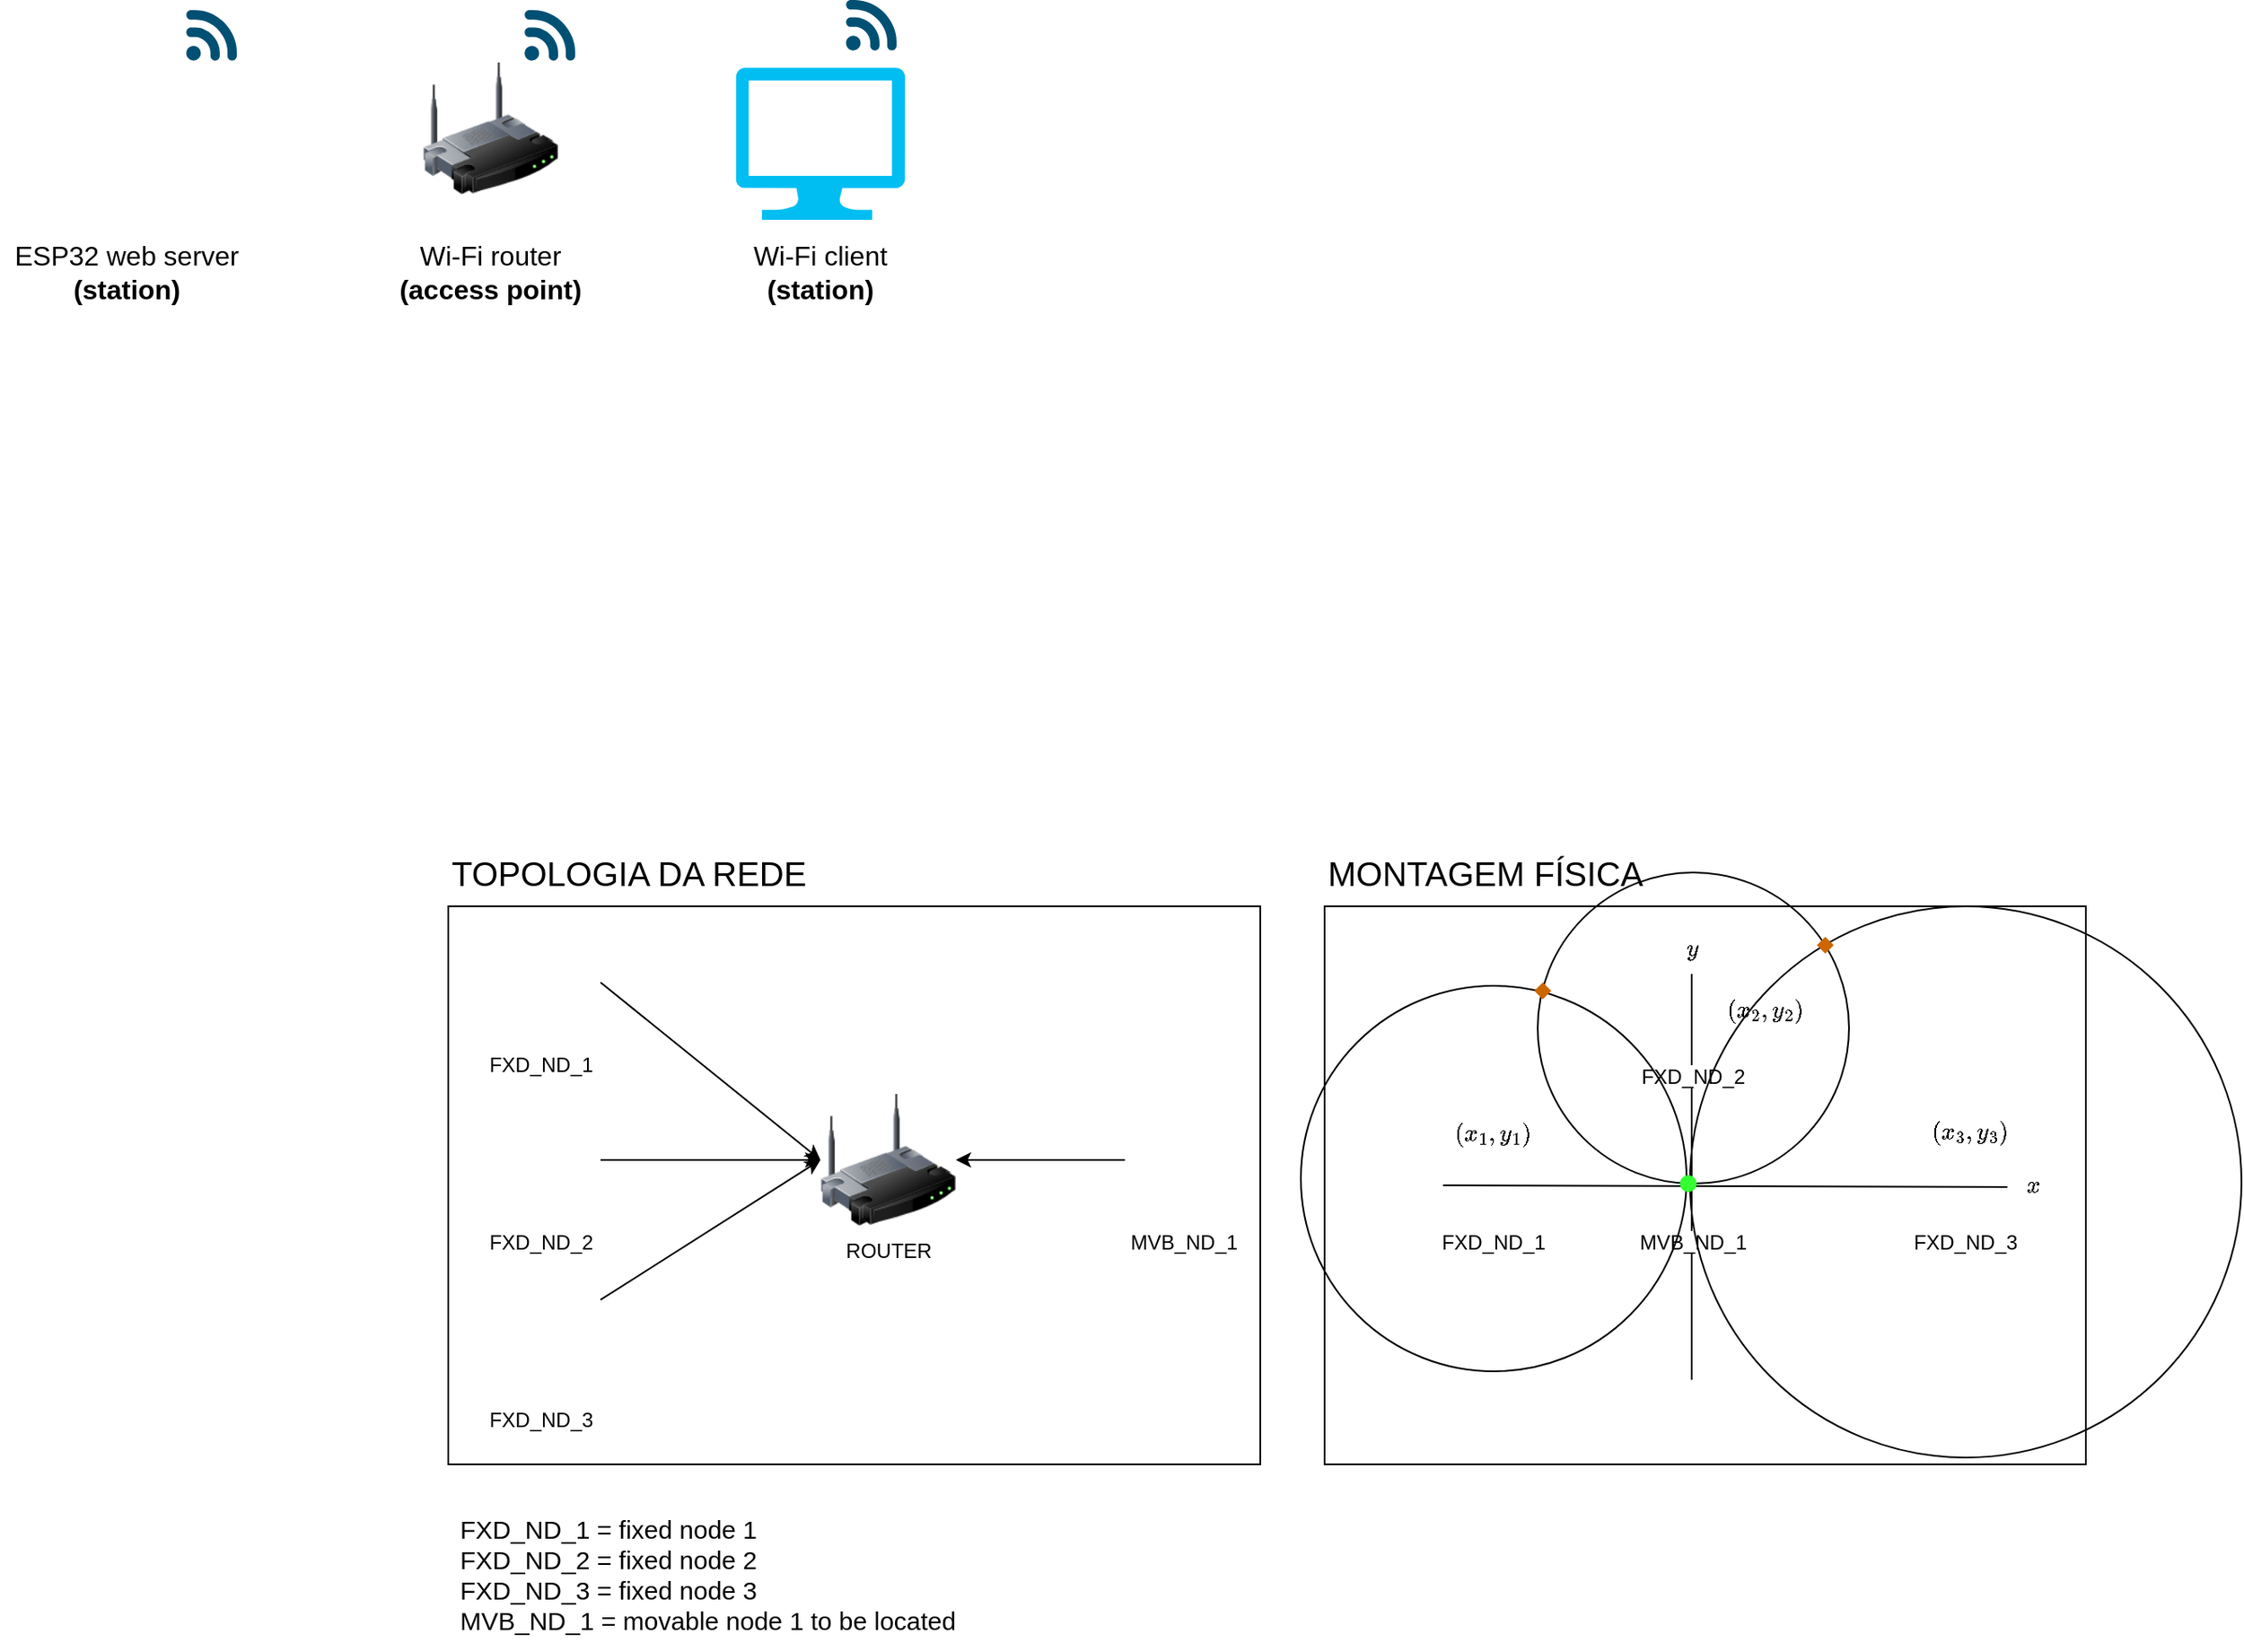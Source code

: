 <mxfile version="13.9.9" type="device" pages="4"><diagram id="2VaOoDqo5bi8m9o8PyqP" name="Page-1"><mxGraphModel dx="1240" dy="786" grid="1" gridSize="10" guides="1" tooltips="1" connect="1" arrows="1" fold="1" page="1" pageScale="1" pageWidth="1169" pageHeight="827" math="1" shadow="0"><root><mxCell id="0"/><mxCell id="1" parent="0"/><mxCell id="Ber7HdhsGPoWhOsTz796-10" value="" style="rounded=0;whiteSpace=wrap;html=1;sketch=0;" parent="1" vertex="1"><mxGeometry x="415" y="740" width="480" height="330" as="geometry"/></mxCell><mxCell id="t6YZBTFIpkYVaRTFvxg3-36" value="&lt;font style=&quot;font-size: 15px&quot;&gt;FXD_ND_1 = fixed node 1&lt;br&gt;FXD_ND_2 = fixed node 2&lt;br&gt;FXD_ND_3 = fixed node 3&lt;br&gt;MVB_ND_1 = movable node 1 to be located&lt;/font&gt;" style="text;html=1;strokeColor=none;fillColor=none;align=left;verticalAlign=middle;whiteSpace=wrap;rounded=0;" parent="1" vertex="1"><mxGeometry x="420" y="1090" width="450" height="90" as="geometry"/></mxCell><mxCell id="1TS_tMPX73fukKwsIwC9-2" value="ROUTER" style="image;html=1;image=img/lib/clip_art/networking/Wireless_Router_128x128.png" parent="1" vertex="1"><mxGeometry x="635" y="850" width="80" height="80" as="geometry"/></mxCell><mxCell id="xlxD5MMZxeI8YtyOzGCV-1" value="" style="image;html=1;image=img/lib/clip_art/networking/Wireless_Router_128x128.png" parent="1" vertex="1"><mxGeometry x="400" y="240" width="80" height="80" as="geometry"/></mxCell><mxCell id="xlxD5MMZxeI8YtyOzGCV-2" value="" style="verticalLabelPosition=bottom;html=1;verticalAlign=top;align=center;strokeColor=none;fillColor=#00BEF2;shape=mxgraph.azure.computer;pointerEvents=1;" parent="1" vertex="1"><mxGeometry x="585" y="244" width="100" height="90" as="geometry"/></mxCell><mxCell id="xlxD5MMZxeI8YtyOzGCV-3" value="" style="points=[[0.005,0.09,0],[0.08,0,0],[0.76,0.25,0],[1,0.92,0],[0.91,0.995,0],[0.57,0.995,0],[0.045,0.955,0],[0.005,0.43,0]];verticalLabelPosition=bottom;html=1;verticalAlign=top;aspect=fixed;align=center;pointerEvents=1;shape=mxgraph.cisco19.3g_4g_indicator;fillColor=#005073;strokeColor=none;" parent="1" vertex="1"><mxGeometry x="650" y="204" width="30" height="30" as="geometry"/></mxCell><mxCell id="xlxD5MMZxeI8YtyOzGCV-4" value="" style="shape=image;verticalLabelPosition=bottom;labelBackgroundColor=#ffffff;verticalAlign=top;aspect=fixed;imageAspect=0;image=https://cdn4.iconfinder.com/data/icons/logos-and-brands/512/267_Python_logo-512.png;" parent="1" vertex="1"><mxGeometry x="610" y="254" width="50" height="50" as="geometry"/></mxCell><mxCell id="Ber7HdhsGPoWhOsTz796-5" style="rounded=0;orthogonalLoop=1;jettySize=auto;html=1;exitX=1;exitY=0.5;exitDx=0;exitDy=0;entryX=0;entryY=0.5;entryDx=0;entryDy=0;" parent="1" source="xlxD5MMZxeI8YtyOzGCV-5" target="1TS_tMPX73fukKwsIwC9-2" edge="1"><mxGeometry relative="1" as="geometry"/></mxCell><mxCell id="xlxD5MMZxeI8YtyOzGCV-5" value="FXD_ND_1" style="shape=image;verticalLabelPosition=bottom;labelBackgroundColor=#ffffff;verticalAlign=top;aspect=fixed;imageAspect=0;image=https://www.electronics-lab.com/wp-content/uploads/2019/05/Official-DOIT-ESP32-Development-Board-WiFi-Bluetooth-Ultra-Low-Power-Consumption-Dual-Core-ESP-32-ESP.jpg;sketch=0;" parent="1" vertex="1"><mxGeometry x="435" y="750" width="70" height="70" as="geometry"/></mxCell><mxCell id="xlxD5MMZxeI8YtyOzGCV-6" value="" style="points=[[0.005,0.09,0],[0.08,0,0],[0.76,0.25,0],[1,0.92,0],[0.91,0.995,0],[0.57,0.995,0],[0.045,0.955,0],[0.005,0.43,0]];verticalLabelPosition=bottom;html=1;verticalAlign=top;aspect=fixed;align=center;pointerEvents=1;shape=mxgraph.cisco19.3g_4g_indicator;fillColor=#005073;strokeColor=none;" parent="1" vertex="1"><mxGeometry x="460" y="210" width="30" height="30" as="geometry"/></mxCell><mxCell id="xlxD5MMZxeI8YtyOzGCV-7" value="&lt;font style=&quot;font-size: 16px&quot;&gt;Wi-Fi router&lt;br&gt;&lt;b&gt;(access point)&lt;/b&gt;&lt;/font&gt;" style="text;html=1;strokeColor=none;fillColor=none;align=center;verticalAlign=middle;whiteSpace=wrap;rounded=0;" parent="1" vertex="1"><mxGeometry x="365" y="340" width="150" height="50" as="geometry"/></mxCell><mxCell id="xlxD5MMZxeI8YtyOzGCV-8" value="&lt;font style=&quot;font-size: 16px&quot;&gt;Wi-Fi client&lt;br&gt;&lt;b&gt;(station)&lt;/b&gt;&lt;/font&gt;" style="text;html=1;strokeColor=none;fillColor=none;align=center;verticalAlign=middle;whiteSpace=wrap;rounded=0;" parent="1" vertex="1"><mxGeometry x="560" y="340" width="150" height="50" as="geometry"/></mxCell><mxCell id="xlxD5MMZxeI8YtyOzGCV-9" value="&lt;font style=&quot;font-size: 16px&quot;&gt;ESP32 web server&lt;br&gt;&lt;b&gt;(station)&lt;/b&gt;&lt;/font&gt;" style="text;html=1;strokeColor=none;fillColor=none;align=center;verticalAlign=middle;whiteSpace=wrap;rounded=0;" parent="1" vertex="1"><mxGeometry x="150" y="340" width="150" height="50" as="geometry"/></mxCell><mxCell id="xlxD5MMZxeI8YtyOzGCV-10" value="" style="points=[[0.005,0.09,0],[0.08,0,0],[0.76,0.25,0],[1,0.92,0],[0.91,0.995,0],[0.57,0.995,0],[0.045,0.955,0],[0.005,0.43,0]];verticalLabelPosition=bottom;html=1;verticalAlign=top;aspect=fixed;align=center;pointerEvents=1;shape=mxgraph.cisco19.3g_4g_indicator;fillColor=#005073;strokeColor=none;" parent="1" vertex="1"><mxGeometry x="260" y="210" width="30" height="30" as="geometry"/></mxCell><mxCell id="Ber7HdhsGPoWhOsTz796-6" style="rounded=0;orthogonalLoop=1;jettySize=auto;html=1;entryX=0;entryY=0.5;entryDx=0;entryDy=0;" parent="1" source="Ber7HdhsGPoWhOsTz796-3" target="1TS_tMPX73fukKwsIwC9-2" edge="1"><mxGeometry relative="1" as="geometry"><mxPoint x="675" y="850" as="targetPoint"/></mxGeometry></mxCell><mxCell id="Ber7HdhsGPoWhOsTz796-3" value="FXD_ND_2" style="shape=image;verticalLabelPosition=bottom;labelBackgroundColor=#ffffff;verticalAlign=top;aspect=fixed;imageAspect=0;image=https://www.electronics-lab.com/wp-content/uploads/2019/05/Official-DOIT-ESP32-Development-Board-WiFi-Bluetooth-Ultra-Low-Power-Consumption-Dual-Core-ESP-32-ESP.jpg;sketch=0;" parent="1" vertex="1"><mxGeometry x="435" y="855" width="70" height="70" as="geometry"/></mxCell><mxCell id="Ber7HdhsGPoWhOsTz796-7" style="rounded=0;orthogonalLoop=1;jettySize=auto;html=1;entryX=0;entryY=0.5;entryDx=0;entryDy=0;" parent="1" source="Ber7HdhsGPoWhOsTz796-4" target="1TS_tMPX73fukKwsIwC9-2" edge="1"><mxGeometry relative="1" as="geometry"><mxPoint x="675" y="850" as="targetPoint"/></mxGeometry></mxCell><mxCell id="Ber7HdhsGPoWhOsTz796-4" value="FXD_ND_3" style="shape=image;verticalLabelPosition=bottom;labelBackgroundColor=#ffffff;verticalAlign=top;aspect=fixed;imageAspect=0;image=https://www.electronics-lab.com/wp-content/uploads/2019/05/Official-DOIT-ESP32-Development-Board-WiFi-Bluetooth-Ultra-Low-Power-Consumption-Dual-Core-ESP-32-ESP.jpg;sketch=0;" parent="1" vertex="1"><mxGeometry x="435" y="960" width="70" height="70" as="geometry"/></mxCell><mxCell id="Ber7HdhsGPoWhOsTz796-9" style="edgeStyle=none;rounded=0;orthogonalLoop=1;jettySize=auto;html=1;entryX=1;entryY=0.5;entryDx=0;entryDy=0;" parent="1" source="Ber7HdhsGPoWhOsTz796-8" target="1TS_tMPX73fukKwsIwC9-2" edge="1"><mxGeometry relative="1" as="geometry"/></mxCell><mxCell id="Ber7HdhsGPoWhOsTz796-8" value="MVB_ND_1" style="shape=image;verticalLabelPosition=bottom;labelBackgroundColor=#ffffff;verticalAlign=top;aspect=fixed;imageAspect=0;image=https://www.electronics-lab.com/wp-content/uploads/2019/05/Official-DOIT-ESP32-Development-Board-WiFi-Bluetooth-Ultra-Low-Power-Consumption-Dual-Core-ESP-32-ESP.jpg;sketch=0;" parent="1" vertex="1"><mxGeometry x="815" y="855" width="70" height="70" as="geometry"/></mxCell><mxCell id="Ber7HdhsGPoWhOsTz796-11" value="&lt;font style=&quot;font-size: 20px&quot;&gt;TOPOLOGIA DA REDE&lt;/font&gt;" style="text;html=1;strokeColor=none;fillColor=none;align=left;verticalAlign=middle;whiteSpace=wrap;rounded=0;sketch=0;" parent="1" vertex="1"><mxGeometry x="415" y="710" width="260" height="20" as="geometry"/></mxCell><mxCell id="Ber7HdhsGPoWhOsTz796-13" value="&lt;font style=&quot;font-size: 20px&quot;&gt;MONTAGEM FÍSICA&lt;/font&gt;" style="text;html=1;strokeColor=none;fillColor=none;align=left;verticalAlign=middle;whiteSpace=wrap;rounded=0;sketch=0;" parent="1" vertex="1"><mxGeometry x="933" y="710" width="260" height="20" as="geometry"/></mxCell><mxCell id="Ber7HdhsGPoWhOsTz796-14" value="" style="group;sketch=0;" parent="1" vertex="1" connectable="0"><mxGeometry x="760" y="740" width="536" height="330" as="geometry"/></mxCell><mxCell id="Ber7HdhsGPoWhOsTz796-15" value="" style="rounded=0;whiteSpace=wrap;html=1;fillColor=none;" parent="Ber7HdhsGPoWhOsTz796-14" vertex="1"><mxGeometry x="173" width="450.0" height="330" as="geometry"/></mxCell><mxCell id="Ber7HdhsGPoWhOsTz796-16" value="" style="endArrow=none;html=1;" parent="Ber7HdhsGPoWhOsTz796-14" edge="1"><mxGeometry width="50" height="50" relative="1" as="geometry"><mxPoint x="390" y="280" as="sourcePoint"/><mxPoint x="390" y="40" as="targetPoint"/></mxGeometry></mxCell><mxCell id="Ber7HdhsGPoWhOsTz796-17" value="" style="endArrow=none;html=1;" parent="Ber7HdhsGPoWhOsTz796-14" edge="1"><mxGeometry width="50" height="50" relative="1" as="geometry"><mxPoint x="243" y="165.058" as="sourcePoint"/><mxPoint x="576.65" y="166.027" as="targetPoint"/></mxGeometry></mxCell><mxCell id="Ber7HdhsGPoWhOsTz796-18" value="$$x$$" style="text;html=1;strokeColor=none;fillColor=none;align=center;verticalAlign=middle;whiteSpace=wrap;rounded=0;sketch=0;" parent="Ber7HdhsGPoWhOsTz796-14" vertex="1"><mxGeometry x="572" y="155" width="40" height="20" as="geometry"/></mxCell><mxCell id="Ber7HdhsGPoWhOsTz796-19" value="$$y$$" style="text;html=1;strokeColor=none;fillColor=none;align=center;verticalAlign=middle;whiteSpace=wrap;rounded=0;sketch=0;" parent="Ber7HdhsGPoWhOsTz796-14" vertex="1"><mxGeometry x="371" y="15" width="40" height="20" as="geometry"/></mxCell><mxCell id="Ber7HdhsGPoWhOsTz796-22" value="FXD_ND_2" style="shape=image;verticalLabelPosition=bottom;labelBackgroundColor=#ffffff;verticalAlign=top;aspect=fixed;imageAspect=0;image=https://www.electronics-lab.com/wp-content/uploads/2019/05/Official-DOIT-ESP32-Development-Board-WiFi-Bluetooth-Ultra-Low-Power-Consumption-Dual-Core-ESP-32-ESP.jpg;sketch=0;connectable=0;" parent="Ber7HdhsGPoWhOsTz796-14" vertex="1"><mxGeometry x="371" y="47" width="40" height="40" as="geometry"/></mxCell><mxCell id="Ber7HdhsGPoWhOsTz796-25" value="FXD_ND_1" style="shape=image;verticalLabelPosition=bottom;labelBackgroundColor=#ffffff;verticalAlign=top;aspect=fixed;imageAspect=0;image=https://www.electronics-lab.com/wp-content/uploads/2019/05/Official-DOIT-ESP32-Development-Board-WiFi-Bluetooth-Ultra-Low-Power-Consumption-Dual-Core-ESP-32-ESP.jpg;sketch=0;connectable=0;" parent="Ber7HdhsGPoWhOsTz796-14" vertex="1"><mxGeometry x="253" y="145" width="40" height="40" as="geometry"/></mxCell><mxCell id="Ber7HdhsGPoWhOsTz796-26" value="FXD_ND_3" style="shape=image;verticalLabelPosition=bottom;labelBackgroundColor=#ffffff;verticalAlign=top;aspect=fixed;imageAspect=0;image=https://www.electronics-lab.com/wp-content/uploads/2019/05/Official-DOIT-ESP32-Development-Board-WiFi-Bluetooth-Ultra-Low-Power-Consumption-Dual-Core-ESP-32-ESP.jpg;sketch=0;connectable=0;" parent="Ber7HdhsGPoWhOsTz796-14" vertex="1"><mxGeometry x="532" y="145" width="40" height="40" as="geometry"/></mxCell><mxCell id="Ber7HdhsGPoWhOsTz796-27" value="$$(x_1,y_1)$$" style="text;html=1;strokeColor=none;fillColor=none;align=center;verticalAlign=middle;whiteSpace=wrap;rounded=0;sketch=0;" parent="Ber7HdhsGPoWhOsTz796-14" vertex="1"><mxGeometry x="253" y="125" width="40" height="20" as="geometry"/></mxCell><mxCell id="Ber7HdhsGPoWhOsTz796-28" value="$$(x_2,y_2)$$" style="text;html=1;strokeColor=none;fillColor=none;align=center;verticalAlign=middle;whiteSpace=wrap;rounded=0;sketch=0;" parent="Ber7HdhsGPoWhOsTz796-14" vertex="1"><mxGeometry x="414" y="52" width="40" height="20" as="geometry"/></mxCell><mxCell id="Ber7HdhsGPoWhOsTz796-29" value="$$(x_3,y_3)$$" style="text;html=1;strokeColor=none;fillColor=none;align=center;verticalAlign=middle;whiteSpace=wrap;rounded=0;sketch=0;" parent="Ber7HdhsGPoWhOsTz796-14" vertex="1"><mxGeometry x="535" y="124" width="40" height="20" as="geometry"/></mxCell><mxCell id="Ber7HdhsGPoWhOsTz796-30" value="MVB_ND_1" style="shape=image;verticalLabelPosition=bottom;labelBackgroundColor=#ffffff;verticalAlign=top;aspect=fixed;imageAspect=0;image=https://www.electronics-lab.com/wp-content/uploads/2019/05/Official-DOIT-ESP32-Development-Board-WiFi-Bluetooth-Ultra-Low-Power-Consumption-Dual-Core-ESP-32-ESP.jpg;sketch=0;connectable=0;" parent="Ber7HdhsGPoWhOsTz796-14" vertex="1"><mxGeometry x="371" y="145" width="40" height="40" as="geometry"/></mxCell><mxCell id="Ber7HdhsGPoWhOsTz796-34" value="" style="ellipse;whiteSpace=wrap;html=1;aspect=fixed;sketch=0;connectable=0;fillColor=none;" parent="Ber7HdhsGPoWhOsTz796-14" vertex="1"><mxGeometry x="159" y="47" width="228" height="228" as="geometry"/></mxCell><mxCell id="Ber7HdhsGPoWhOsTz796-33" value="" style="ellipse;whiteSpace=wrap;html=1;aspect=fixed;sketch=0;connectable=0;fillColor=none;" parent="1" vertex="1"><mxGeometry x="1149" y="740" width="326" height="326" as="geometry"/></mxCell><mxCell id="Ber7HdhsGPoWhOsTz796-31" value="" style="ellipse;whiteSpace=wrap;html=1;aspect=fixed;sketch=0;connectable=0;fillColor=none;" parent="1" vertex="1"><mxGeometry x="1059" y="720" width="184" height="184" as="geometry"/></mxCell><mxCell id="Ber7HdhsGPoWhOsTz796-39" value="" style="rhombus;whiteSpace=wrap;html=1;sketch=0;fillColor=#CC6600;strokeColor=none;" parent="1" vertex="1"><mxGeometry x="1057" y="785" width="10" height="10" as="geometry"/></mxCell><mxCell id="Ber7HdhsGPoWhOsTz796-41" value="" style="rhombus;whiteSpace=wrap;html=1;sketch=0;fillColor=#CC6600;strokeColor=none;" parent="1" vertex="1"><mxGeometry x="1224" y="758" width="10" height="10" as="geometry"/></mxCell><mxCell id="Ber7HdhsGPoWhOsTz796-46" value="" style="ellipse;whiteSpace=wrap;html=1;aspect=fixed;sketch=0;fillColor=#33FF33;strokeColor=none;" parent="1" vertex="1"><mxGeometry x="1143" y="899" width="10" height="10" as="geometry"/></mxCell></root></mxGraphModel></diagram><diagram id="94SWG3TeZR5Cqg6XlbcZ" name="Page-2"><mxGraphModel dx="1021" dy="647" grid="1" gridSize="10" guides="1" tooltips="1" connect="1" arrows="1" fold="1" page="1" pageScale="1" pageWidth="1169" pageHeight="827" math="0" shadow="0"><root><mxCell id="yyPWR6hF0KLGAJYedV52-0"/><mxCell id="yyPWR6hF0KLGAJYedV52-1" parent="yyPWR6hF0KLGAJYedV52-0"/><mxCell id="yyPWR6hF0KLGAJYedV52-4" value="" style="image;html=1;image=img/lib/clip_art/networking/Wireless_Router_128x128.png" parent="yyPWR6hF0KLGAJYedV52-1" vertex="1"><mxGeometry x="400" y="240" width="80" height="80" as="geometry"/></mxCell><mxCell id="yyPWR6hF0KLGAJYedV52-5" value="" style="verticalLabelPosition=bottom;html=1;verticalAlign=top;align=center;strokeColor=none;fillColor=#00BEF2;shape=mxgraph.azure.computer;pointerEvents=1;" parent="yyPWR6hF0KLGAJYedV52-1" vertex="1"><mxGeometry x="585" y="244" width="100" height="90" as="geometry"/></mxCell><mxCell id="yyPWR6hF0KLGAJYedV52-6" value="" style="points=[[0.005,0.09,0],[0.08,0,0],[0.76,0.25,0],[1,0.92,0],[0.91,0.995,0],[0.57,0.995,0],[0.045,0.955,0],[0.005,0.43,0]];verticalLabelPosition=bottom;html=1;verticalAlign=top;aspect=fixed;align=center;pointerEvents=1;shape=mxgraph.cisco19.3g_4g_indicator;fillColor=#005073;strokeColor=none;" parent="yyPWR6hF0KLGAJYedV52-1" vertex="1"><mxGeometry x="650" y="204" width="30" height="30" as="geometry"/></mxCell><mxCell id="yyPWR6hF0KLGAJYedV52-7" value="" style="shape=image;verticalLabelPosition=bottom;labelBackgroundColor=#ffffff;verticalAlign=top;aspect=fixed;imageAspect=0;image=https://cdn4.iconfinder.com/data/icons/logos-and-brands/512/267_Python_logo-512.png;" parent="yyPWR6hF0KLGAJYedV52-1" vertex="1"><mxGeometry x="610" y="254" width="50" height="50" as="geometry"/></mxCell><mxCell id="yyPWR6hF0KLGAJYedV52-8" value="" style="shape=image;verticalLabelPosition=bottom;labelBackgroundColor=#ffffff;verticalAlign=top;aspect=fixed;imageAspect=0;image=https://www.electronics-lab.com/wp-content/uploads/2019/05/Official-DOIT-ESP32-Development-Board-WiFi-Bluetooth-Ultra-Low-Power-Consumption-Dual-Core-ESP-32-ESP.jpg;" parent="yyPWR6hF0KLGAJYedV52-1" vertex="1"><mxGeometry x="170" y="220" width="120" height="120" as="geometry"/></mxCell><mxCell id="yyPWR6hF0KLGAJYedV52-9" value="" style="points=[[0.005,0.09,0],[0.08,0,0],[0.76,0.25,0],[1,0.92,0],[0.91,0.995,0],[0.57,0.995,0],[0.045,0.955,0],[0.005,0.43,0]];verticalLabelPosition=bottom;html=1;verticalAlign=top;aspect=fixed;align=center;pointerEvents=1;shape=mxgraph.cisco19.3g_4g_indicator;fillColor=#005073;strokeColor=none;" parent="yyPWR6hF0KLGAJYedV52-1" vertex="1"><mxGeometry x="460" y="210" width="30" height="30" as="geometry"/></mxCell><mxCell id="yyPWR6hF0KLGAJYedV52-10" value="&lt;font style=&quot;font-size: 16px&quot;&gt;Wi-Fi router&lt;br&gt;&lt;b&gt;(access point)&lt;/b&gt;&lt;/font&gt;" style="text;html=1;strokeColor=none;fillColor=none;align=center;verticalAlign=middle;whiteSpace=wrap;rounded=0;" parent="yyPWR6hF0KLGAJYedV52-1" vertex="1"><mxGeometry x="365" y="340" width="150" height="50" as="geometry"/></mxCell><mxCell id="yyPWR6hF0KLGAJYedV52-11" value="&lt;font style=&quot;font-size: 16px&quot;&gt;Wi-Fi client&lt;br&gt;&lt;b&gt;(station)&lt;/b&gt;&lt;/font&gt;" style="text;html=1;strokeColor=none;fillColor=none;align=center;verticalAlign=middle;whiteSpace=wrap;rounded=0;" parent="yyPWR6hF0KLGAJYedV52-1" vertex="1"><mxGeometry x="560" y="340" width="150" height="50" as="geometry"/></mxCell><mxCell id="yyPWR6hF0KLGAJYedV52-12" value="&lt;font style=&quot;font-size: 16px&quot;&gt;ESP32 web server&lt;br&gt;&lt;b&gt;(station)&lt;/b&gt;&lt;/font&gt;" style="text;html=1;strokeColor=none;fillColor=none;align=center;verticalAlign=middle;whiteSpace=wrap;rounded=0;" parent="yyPWR6hF0KLGAJYedV52-1" vertex="1"><mxGeometry x="150" y="340" width="150" height="50" as="geometry"/></mxCell><mxCell id="yyPWR6hF0KLGAJYedV52-13" value="" style="points=[[0.005,0.09,0],[0.08,0,0],[0.76,0.25,0],[1,0.92,0],[0.91,0.995,0],[0.57,0.995,0],[0.045,0.955,0],[0.005,0.43,0]];verticalLabelPosition=bottom;html=1;verticalAlign=top;aspect=fixed;align=center;pointerEvents=1;shape=mxgraph.cisco19.3g_4g_indicator;fillColor=#005073;strokeColor=none;" parent="yyPWR6hF0KLGAJYedV52-1" vertex="1"><mxGeometry x="260" y="210" width="30" height="30" as="geometry"/></mxCell></root></mxGraphModel></diagram><diagram id="7AooP2lVH5Hnpm5PPP0L" name="Page-3"><mxGraphModel dx="868" dy="550" grid="1" gridSize="10" guides="1" tooltips="1" connect="1" arrows="1" fold="1" page="1" pageScale="1" pageWidth="1169" pageHeight="827" math="1" shadow="0"><root><mxCell id="vkd10dwVZ0iN06fGhEC4-0"/><mxCell id="vkd10dwVZ0iN06fGhEC4-1" parent="vkd10dwVZ0iN06fGhEC4-0"/><mxCell id="vkd10dwVZ0iN06fGhEC4-48" value="" style="ellipse;whiteSpace=wrap;html=1;aspect=fixed;align=left;fillColor=none;dashed=1;dashPattern=1 4;" parent="vkd10dwVZ0iN06fGhEC4-1" vertex="1"><mxGeometry x="292.24" y="72.24" width="135.52" height="135.52" as="geometry"/></mxCell><mxCell id="vkd10dwVZ0iN06fGhEC4-47" value="" style="ellipse;whiteSpace=wrap;html=1;aspect=fixed;align=left;fillColor=none;dashed=1;dashPattern=1 4;" parent="vkd10dwVZ0iN06fGhEC4-1" vertex="1"><mxGeometry x="364.48" y="163.47" width="151.05" height="151.05" as="geometry"/></mxCell><mxCell id="vkd10dwVZ0iN06fGhEC4-46" value="" style="ellipse;whiteSpace=wrap;html=1;aspect=fixed;align=left;fillColor=none;dashed=1;dashPattern=1 4;" parent="vkd10dwVZ0iN06fGhEC4-1" vertex="1"><mxGeometry x="179.95" y="137.95" width="202.1" height="202.1" as="geometry"/></mxCell><mxCell id="vkd10dwVZ0iN06fGhEC4-45" value="" style="rounded=0;whiteSpace=wrap;html=1;align=left;fillColor=#FFFFFF;strokeColor=none;" parent="vkd10dwVZ0iN06fGhEC4-1" vertex="1"><mxGeometry x="181" y="240" width="359" height="190" as="geometry"/></mxCell><mxCell id="vkd10dwVZ0iN06fGhEC4-44" value="" style="rounded=0;whiteSpace=wrap;html=1;align=left;fillColor=#FFFFFF;strokeColor=none;" parent="vkd10dwVZ0iN06fGhEC4-1" vertex="1"><mxGeometry x="161" y="110" width="120" height="190" as="geometry"/></mxCell><mxCell id="vkd10dwVZ0iN06fGhEC4-4" value="" style="endArrow=none;html=1;edgeStyle=orthogonalEdgeStyle;" parent="vkd10dwVZ0iN06fGhEC4-1" edge="1"><mxGeometry width="50" height="50" relative="1" as="geometry"><mxPoint x="281" y="260" as="sourcePoint"/><mxPoint x="281" y="110" as="targetPoint"/></mxGeometry></mxCell><mxCell id="vkd10dwVZ0iN06fGhEC4-5" value="" style="endArrow=none;html=1;edgeStyle=orthogonalEdgeStyle;" parent="vkd10dwVZ0iN06fGhEC4-1" edge="1"><mxGeometry width="50" height="50" relative="1" as="geometry"><mxPoint x="262" y="240" as="sourcePoint"/><mxPoint x="468.65" y="240.027" as="targetPoint"/></mxGeometry></mxCell><mxCell id="vkd10dwVZ0iN06fGhEC4-6" value="$$x$$" style="text;html=1;strokeColor=none;fillColor=none;align=center;verticalAlign=middle;whiteSpace=wrap;rounded=0;sketch=0;" parent="vkd10dwVZ0iN06fGhEC4-1" vertex="1"><mxGeometry x="467" y="229" width="25" height="20" as="geometry"/></mxCell><mxCell id="vkd10dwVZ0iN06fGhEC4-7" value="$$y$$" style="text;html=1;strokeColor=none;fillColor=none;align=center;verticalAlign=middle;whiteSpace=wrap;rounded=0;sketch=0;" parent="vkd10dwVZ0iN06fGhEC4-1" vertex="1"><mxGeometry x="261" y="90" width="40" height="20" as="geometry"/></mxCell><mxCell id="vkd10dwVZ0iN06fGhEC4-13" value="$$(d,0)$$" style="text;html=1;strokeColor=none;fillColor=none;align=center;verticalAlign=middle;whiteSpace=wrap;rounded=0;sketch=0;" parent="vkd10dwVZ0iN06fGhEC4-1" vertex="1"><mxGeometry x="450" y="209" width="40" height="20" as="geometry"/></mxCell><mxCell id="vkd10dwVZ0iN06fGhEC4-34" value="$$(0,0)$$" style="text;html=1;strokeColor=none;fillColor=none;align=center;verticalAlign=middle;whiteSpace=wrap;rounded=0;sketch=0;" parent="vkd10dwVZ0iN06fGhEC4-1" vertex="1"><mxGeometry x="240" y="205" width="40" height="20" as="geometry"/></mxCell><mxCell id="vkd10dwVZ0iN06fGhEC4-35" value="$$\left(\frac{d}{2},\frac{d\sqrt{3}}{2}\right)$$" style="text;html=1;strokeColor=none;fillColor=none;align=center;verticalAlign=middle;whiteSpace=wrap;rounded=0;sketch=0;" parent="vkd10dwVZ0iN06fGhEC4-1" vertex="1"><mxGeometry x="340" y="100" width="40" height="20" as="geometry"/></mxCell><mxCell id="vkd10dwVZ0iN06fGhEC4-36" value="" style="ellipse;whiteSpace=wrap;html=1;aspect=fixed;fillColor=#D4D400;connectable=0;strokeColor=none;" parent="vkd10dwVZ0iN06fGhEC4-1" vertex="1"><mxGeometry x="272" y="281" width="20" height="20" as="geometry"/></mxCell><mxCell id="vkd10dwVZ0iN06fGhEC4-37" value="" style="ellipse;whiteSpace=wrap;html=1;aspect=fixed;connectable=0;strokeColor=none;fillColor=#6666FF;" parent="vkd10dwVZ0iN06fGhEC4-1" vertex="1"><mxGeometry x="272" y="308" width="20" height="20" as="geometry"/></mxCell><mxCell id="vkd10dwVZ0iN06fGhEC4-39" value="" style="ellipse;whiteSpace=wrap;html=1;aspect=fixed;connectable=0;strokeColor=none;fillColor=#FF0000;" parent="vkd10dwVZ0iN06fGhEC4-1" vertex="1"><mxGeometry x="272" y="338" width="20" height="20" as="geometry"/></mxCell><mxCell id="vkd10dwVZ0iN06fGhEC4-40" value="FXD_ND_1&lt;br&gt;&lt;br style=&quot;font-size: 9px&quot;&gt;FXD_ND_2&lt;br&gt;&lt;br&gt;FXD_ND_3" style="text;html=1;strokeColor=none;fillColor=none;align=left;verticalAlign=middle;whiteSpace=wrap;rounded=0;" parent="vkd10dwVZ0iN06fGhEC4-1" vertex="1"><mxGeometry x="301" y="278" width="69" height="80" as="geometry"/></mxCell><mxCell id="vkd10dwVZ0iN06fGhEC4-41" value="" style="ellipse;whiteSpace=wrap;html=1;aspect=fixed;connectable=0;strokeColor=none;fillColor=#000000;" parent="vkd10dwVZ0iN06fGhEC4-1" vertex="1"><mxGeometry x="370" y="199" width="10" height="10" as="geometry"/></mxCell><mxCell id="vkd10dwVZ0iN06fGhEC4-42" value="" style="ellipse;whiteSpace=wrap;html=1;aspect=fixed;connectable=0;strokeColor=none;fillColor=#000000;" parent="vkd10dwVZ0iN06fGhEC4-1" vertex="1"><mxGeometry x="390" y="281" width="20" height="20" as="geometry"/></mxCell><mxCell id="vkd10dwVZ0iN06fGhEC4-43" value="&lt;span style=&quot;color: rgb(0 , 0 , 0) ; font-family: &amp;#34;helvetica&amp;#34; ; font-size: 12px ; font-style: normal ; font-weight: 400 ; letter-spacing: normal ; text-align: left ; text-indent: 0px ; text-transform: none ; word-spacing: 0px ; background-color: rgb(248 , 249 , 250) ; display: inline ; float: none&quot;&gt;MVB_ND_1&lt;/span&gt;" style="text;whiteSpace=wrap;html=1;" parent="vkd10dwVZ0iN06fGhEC4-1" vertex="1"><mxGeometry x="414" y="278" width="70" height="30" as="geometry"/></mxCell><mxCell id="vkd10dwVZ0iN06fGhEC4-50" value="" style="endArrow=none;html=1;rounded=0;" parent="vkd10dwVZ0iN06fGhEC4-1" edge="1"><mxGeometry width="50" height="50" relative="1" as="geometry"><mxPoint x="280" y="240" as="sourcePoint"/><mxPoint x="375" y="204" as="targetPoint"/></mxGeometry></mxCell><mxCell id="vkd10dwVZ0iN06fGhEC4-27" value="" style="ellipse;whiteSpace=wrap;html=1;aspect=fixed;fillColor=#D4D400;connectable=0;strokeColor=none;" parent="vkd10dwVZ0iN06fGhEC4-1" vertex="1"><mxGeometry x="271" y="229" width="20" height="20" as="geometry"/></mxCell><mxCell id="vkd10dwVZ0iN06fGhEC4-51" value="" style="endArrow=none;html=1;rounded=0;" parent="vkd10dwVZ0iN06fGhEC4-1" edge="1"><mxGeometry width="50" height="50" relative="1" as="geometry"><mxPoint x="376" y="205" as="sourcePoint"/><mxPoint x="440" y="240" as="targetPoint"/></mxGeometry></mxCell><mxCell id="vkd10dwVZ0iN06fGhEC4-28" value="" style="ellipse;whiteSpace=wrap;html=1;aspect=fixed;connectable=0;strokeColor=none;fillColor=#6666FF;" parent="vkd10dwVZ0iN06fGhEC4-1" vertex="1"><mxGeometry x="430" y="229" width="20" height="20" as="geometry"/></mxCell><mxCell id="vkd10dwVZ0iN06fGhEC4-52" value="" style="endArrow=none;html=1;rounded=0;" parent="vkd10dwVZ0iN06fGhEC4-1" edge="1"><mxGeometry width="50" height="50" relative="1" as="geometry"><mxPoint x="360" y="144" as="sourcePoint"/><mxPoint x="375" y="204" as="targetPoint"/></mxGeometry></mxCell><mxCell id="vkd10dwVZ0iN06fGhEC4-30" value="" style="ellipse;whiteSpace=wrap;html=1;aspect=fixed;connectable=0;strokeColor=none;fillColor=#FF0000;" parent="vkd10dwVZ0iN06fGhEC4-1" vertex="1"><mxGeometry x="350" y="130" width="20" height="20" as="geometry"/></mxCell><mxCell id="vkd10dwVZ0iN06fGhEC4-53" value="$$r_1$$" style="text;html=1;strokeColor=none;fillColor=none;align=center;verticalAlign=middle;whiteSpace=wrap;rounded=0;dashed=1;dashPattern=1 4;" parent="vkd10dwVZ0iN06fGhEC4-1" vertex="1"><mxGeometry x="315.53" y="199" width="24.47" height="20" as="geometry"/></mxCell><mxCell id="vkd10dwVZ0iN06fGhEC4-54" value="$$r_2$$" style="text;html=1;strokeColor=none;fillColor=none;align=center;verticalAlign=middle;whiteSpace=wrap;rounded=0;dashed=1;dashPattern=1 4;" parent="vkd10dwVZ0iN06fGhEC4-1" vertex="1"><mxGeometry x="400" y="199" width="24.47" height="20" as="geometry"/></mxCell><mxCell id="vkd10dwVZ0iN06fGhEC4-55" value="$$r_3$$" style="text;html=1;strokeColor=none;fillColor=none;align=center;verticalAlign=middle;whiteSpace=wrap;rounded=0;dashed=1;dashPattern=1 4;" parent="vkd10dwVZ0iN06fGhEC4-1" vertex="1"><mxGeometry x="370" y="160" width="24.47" height="20" as="geometry"/></mxCell><mxCell id="vkd10dwVZ0iN06fGhEC4-56" value="$$(r_x,r_y)$$" style="text;html=1;strokeColor=none;fillColor=none;align=center;verticalAlign=middle;whiteSpace=wrap;rounded=0;sketch=0;" parent="vkd10dwVZ0iN06fGhEC4-1" vertex="1"><mxGeometry x="324.48" y="180" width="40" height="20" as="geometry"/></mxCell></root></mxGraphModel></diagram><diagram id="j0NI6cd3IzKR2AdJq9rM" name="mqtt_iot_architecture"><mxGraphModel dx="868" dy="550" grid="1" gridSize="10" guides="1" tooltips="1" connect="1" arrows="1" fold="1" page="1" pageScale="1" pageWidth="1169" pageHeight="827" math="0" shadow="0"><root><mxCell id="5kO-PJ_PaF6cnJjZuDY--0"/><mxCell id="5kO-PJ_PaF6cnJjZuDY--1" parent="5kO-PJ_PaF6cnJjZuDY--0"/><mxCell id="fQGsyy8pUJskqYHcWhDr-9" value="" style="shape=image;verticalLabelPosition=bottom;labelBackgroundColor=#ffffff;verticalAlign=top;aspect=fixed;imageAspect=0;image=https://dashboard.snapcraft.io/site_media/appmedia/2018/08/mosquitto-logo-only.svg.png;" vertex="1" parent="5kO-PJ_PaF6cnJjZuDY--1"><mxGeometry x="535" y="440" width="106" height="106" as="geometry"/></mxCell><mxCell id="AWgqcqxNLv9-BNmgEAf2-10" style="edgeStyle=orthogonalEdgeStyle;rounded=0;orthogonalLoop=1;jettySize=auto;html=1;exitX=0.5;exitY=0;exitDx=0;exitDy=0;exitPerimeter=0;endArrow=blockThin;endFill=1;" edge="1" parent="5kO-PJ_PaF6cnJjZuDY--1" source="AWgqcqxNLv9-BNmgEAf2-1" target="fQGsyy8pUJskqYHcWhDr-9"><mxGeometry relative="1" as="geometry"/></mxCell><mxCell id="AWgqcqxNLv9-BNmgEAf2-1" value="" style="verticalLabelPosition=bottom;html=1;verticalAlign=top;align=center;strokeColor=none;fillColor=#00BEF2;shape=mxgraph.azure.computer;pointerEvents=1;" vertex="1" parent="5kO-PJ_PaF6cnJjZuDY--1"><mxGeometry x="538" y="714" width="100" height="90" as="geometry"/></mxCell><mxCell id="AWgqcqxNLv9-BNmgEAf2-2" value="" style="points=[[0.005,0.09,0],[0.08,0,0],[0.76,0.25,0],[1,0.92,0],[0.91,0.995,0],[0.57,0.995,0],[0.045,0.955,0],[0.005,0.43,0]];verticalLabelPosition=bottom;html=1;verticalAlign=top;aspect=fixed;align=center;pointerEvents=1;shape=mxgraph.cisco19.3g_4g_indicator;fillColor=#005073;strokeColor=none;" vertex="1" parent="5kO-PJ_PaF6cnJjZuDY--1"><mxGeometry x="603" y="674" width="30" height="30" as="geometry"/></mxCell><mxCell id="AWgqcqxNLv9-BNmgEAf2-3" value="" style="shape=image;verticalLabelPosition=bottom;labelBackgroundColor=#ffffff;verticalAlign=top;aspect=fixed;imageAspect=0;image=https://cdn4.iconfinder.com/data/icons/logos-and-brands/512/267_Python_logo-512.png;" vertex="1" parent="5kO-PJ_PaF6cnJjZuDY--1"><mxGeometry x="563" y="724" width="50" height="50" as="geometry"/></mxCell><mxCell id="AWgqcqxNLv9-BNmgEAf2-29" style="edgeStyle=orthogonalEdgeStyle;rounded=0;orthogonalLoop=1;jettySize=auto;html=1;entryX=0;entryY=0.5;entryDx=0;entryDy=0;shape=link;width=14.466;" edge="1" parent="5kO-PJ_PaF6cnJjZuDY--1" source="AWgqcqxNLv9-BNmgEAf2-4" target="fQGsyy8pUJskqYHcWhDr-9"><mxGeometry relative="1" as="geometry"/></mxCell><mxCell id="AWgqcqxNLv9-BNmgEAf2-4" value="" style="shape=image;verticalLabelPosition=bottom;labelBackgroundColor=#ffffff;verticalAlign=top;aspect=fixed;imageAspect=0;image=https://www.electronics-lab.com/wp-content/uploads/2019/05/Official-DOIT-ESP32-Development-Board-WiFi-Bluetooth-Ultra-Low-Power-Consumption-Dual-Core-ESP-32-ESP.jpg;" vertex="1" parent="5kO-PJ_PaF6cnJjZuDY--1"><mxGeometry x="267" y="435.67" width="114" height="114" as="geometry"/></mxCell><mxCell id="AWgqcqxNLv9-BNmgEAf2-6" value="&lt;font style=&quot;font-size: 16px&quot;&gt;Mosquitto @PC&lt;br&gt;&lt;b&gt;(MQTT broker)&lt;/b&gt;&lt;/font&gt;" style="text;html=1;strokeColor=none;fillColor=none;align=center;verticalAlign=middle;whiteSpace=wrap;rounded=0;" vertex="1" parent="5kO-PJ_PaF6cnJjZuDY--1"><mxGeometry x="513" y="390" width="150" height="50" as="geometry"/></mxCell><mxCell id="AWgqcqxNLv9-BNmgEAf2-7" value="&lt;font style=&quot;font-size: 16px&quot;&gt;Paho MQTT client&lt;br&gt;&lt;b&gt;(server)&lt;/b&gt;&lt;/font&gt;" style="text;html=1;strokeColor=none;fillColor=none;align=center;verticalAlign=middle;whiteSpace=wrap;rounded=0;" vertex="1" parent="5kO-PJ_PaF6cnJjZuDY--1"><mxGeometry x="513" y="810" width="150" height="50" as="geometry"/></mxCell><mxCell id="AWgqcqxNLv9-BNmgEAf2-8" value="&lt;font style=&quot;font-size: 16px&quot;&gt;ESP32 - MVB_ND_1&lt;br&gt;&lt;b&gt;(client/APSTA)&lt;/b&gt;&lt;/font&gt;" style="text;html=1;strokeColor=none;fillColor=none;align=center;verticalAlign=middle;whiteSpace=wrap;rounded=0;" vertex="1" parent="5kO-PJ_PaF6cnJjZuDY--1"><mxGeometry x="237" y="555.67" width="160" height="50" as="geometry"/></mxCell><mxCell id="AWgqcqxNLv9-BNmgEAf2-9" value="" style="points=[[0.005,0.09,0],[0.08,0,0],[0.76,0.25,0],[1,0.92,0],[0.91,0.995,0],[0.57,0.995,0],[0.045,0.955,0],[0.005,0.43,0]];verticalLabelPosition=bottom;html=1;verticalAlign=top;aspect=fixed;align=center;pointerEvents=1;shape=mxgraph.cisco19.3g_4g_indicator;fillColor=#005073;strokeColor=none;" vertex="1" parent="5kO-PJ_PaF6cnJjZuDY--1"><mxGeometry x="357" y="425.67" width="30" height="30" as="geometry"/></mxCell><mxCell id="AWgqcqxNLv9-BNmgEAf2-11" value="&lt;b&gt;subscribe&lt;/b&gt;: RSSI_vector" style="text;html=1;strokeColor=none;fillColor=none;align=center;verticalAlign=middle;whiteSpace=wrap;rounded=0;rotation=-90;" vertex="1" parent="5kO-PJ_PaF6cnJjZuDY--1"><mxGeometry x="490" y="621" width="170" height="20" as="geometry"/></mxCell><mxCell id="AWgqcqxNLv9-BNmgEAf2-12" value="&lt;b&gt;publish:&lt;/b&gt; RSSI_2" style="text;html=1;strokeColor=none;fillColor=none;align=center;verticalAlign=middle;whiteSpace=wrap;rounded=0;rotation=0;" vertex="1" parent="5kO-PJ_PaF6cnJjZuDY--1"><mxGeometry x="669" y="470" width="130" height="20" as="geometry"/></mxCell><mxCell id="AWgqcqxNLv9-BNmgEAf2-24" style="edgeStyle=orthogonalEdgeStyle;rounded=0;orthogonalLoop=1;jettySize=auto;html=1;entryX=1;entryY=0.25;entryDx=0;entryDy=0;exitX=0;exitY=0.5;exitDx=0;exitDy=0;endArrow=blockThin;endFill=1;" edge="1" parent="5kO-PJ_PaF6cnJjZuDY--1" source="AWgqcqxNLv9-BNmgEAf2-13" target="fQGsyy8pUJskqYHcWhDr-9"><mxGeometry relative="1" as="geometry"><mxPoint x="640" y="490" as="targetPoint"/><Array as="points"><mxPoint x="680" y="346"/><mxPoint x="680" y="467"/></Array></mxGeometry></mxCell><mxCell id="AWgqcqxNLv9-BNmgEAf2-13" value="" style="shape=image;verticalLabelPosition=bottom;labelBackgroundColor=#ffffff;verticalAlign=top;aspect=fixed;imageAspect=0;image=https://www.electronics-lab.com/wp-content/uploads/2019/05/Official-DOIT-ESP32-Development-Board-WiFi-Bluetooth-Ultra-Low-Power-Consumption-Dual-Core-ESP-32-ESP.jpg;" vertex="1" parent="5kO-PJ_PaF6cnJjZuDY--1"><mxGeometry x="788" y="309" width="74" height="74" as="geometry"/></mxCell><mxCell id="AWgqcqxNLv9-BNmgEAf2-14" value="&lt;font style=&quot;font-size: 16px&quot;&gt;ESP32 - FXD_ND_1&lt;br&gt;&lt;b&gt;(client/APSTA)&lt;/b&gt;&lt;br&gt;&lt;/font&gt;" style="text;html=1;strokeColor=none;fillColor=none;align=center;verticalAlign=middle;whiteSpace=wrap;rounded=0;" vertex="1" parent="5kO-PJ_PaF6cnJjZuDY--1"><mxGeometry x="748" y="387" width="160" height="50" as="geometry"/></mxCell><mxCell id="AWgqcqxNLv9-BNmgEAf2-15" value="" style="points=[[0.005,0.09,0],[0.08,0,0],[0.76,0.25,0],[1,0.92,0],[0.91,0.995,0],[0.57,0.995,0],[0.045,0.955,0],[0.005,0.43,0]];verticalLabelPosition=bottom;html=1;verticalAlign=top;aspect=fixed;align=center;pointerEvents=1;shape=mxgraph.cisco19.3g_4g_indicator;fillColor=#005073;strokeColor=none;" vertex="1" parent="5kO-PJ_PaF6cnJjZuDY--1"><mxGeometry x="848" y="293" width="30" height="30" as="geometry"/></mxCell><mxCell id="AWgqcqxNLv9-BNmgEAf2-25" style="edgeStyle=none;rounded=0;orthogonalLoop=1;jettySize=auto;html=1;entryX=1;entryY=0.5;entryDx=0;entryDy=0;endArrow=blockThin;endFill=1;" edge="1" parent="5kO-PJ_PaF6cnJjZuDY--1" source="AWgqcqxNLv9-BNmgEAf2-16" target="fQGsyy8pUJskqYHcWhDr-9"><mxGeometry relative="1" as="geometry"/></mxCell><mxCell id="AWgqcqxNLv9-BNmgEAf2-16" value="" style="shape=image;verticalLabelPosition=bottom;labelBackgroundColor=#ffffff;verticalAlign=top;aspect=fixed;imageAspect=0;image=https://www.electronics-lab.com/wp-content/uploads/2019/05/Official-DOIT-ESP32-Development-Board-WiFi-Bluetooth-Ultra-Low-Power-Consumption-Dual-Core-ESP-32-ESP.jpg;" vertex="1" parent="5kO-PJ_PaF6cnJjZuDY--1"><mxGeometry x="788" y="456" width="74" height="74" as="geometry"/></mxCell><mxCell id="AWgqcqxNLv9-BNmgEAf2-17" value="&lt;font style=&quot;font-size: 16px&quot;&gt;ESP32 - FXD_ND_2&lt;br&gt;&lt;b&gt;(client/APSTA)&lt;/b&gt;&lt;br&gt;&lt;/font&gt;" style="text;html=1;strokeColor=none;fillColor=none;align=center;verticalAlign=middle;whiteSpace=wrap;rounded=0;" vertex="1" parent="5kO-PJ_PaF6cnJjZuDY--1"><mxGeometry x="745" y="530" width="160" height="50" as="geometry"/></mxCell><mxCell id="AWgqcqxNLv9-BNmgEAf2-18" value="" style="points=[[0.005,0.09,0],[0.08,0,0],[0.76,0.25,0],[1,0.92,0],[0.91,0.995,0],[0.57,0.995,0],[0.045,0.955,0],[0.005,0.43,0]];verticalLabelPosition=bottom;html=1;verticalAlign=top;aspect=fixed;align=center;pointerEvents=1;shape=mxgraph.cisco19.3g_4g_indicator;fillColor=#005073;strokeColor=none;" vertex="1" parent="5kO-PJ_PaF6cnJjZuDY--1"><mxGeometry x="848" y="440" width="30" height="30" as="geometry"/></mxCell><mxCell id="AWgqcqxNLv9-BNmgEAf2-32" style="edgeStyle=orthogonalEdgeStyle;rounded=0;orthogonalLoop=1;jettySize=auto;html=1;entryX=1;entryY=0.75;entryDx=0;entryDy=0;endArrow=blockThin;endFill=1;" edge="1" parent="5kO-PJ_PaF6cnJjZuDY--1" source="AWgqcqxNLv9-BNmgEAf2-19" target="fQGsyy8pUJskqYHcWhDr-9"><mxGeometry relative="1" as="geometry"><Array as="points"><mxPoint x="680" y="633"/><mxPoint x="680" y="520"/></Array></mxGeometry></mxCell><mxCell id="AWgqcqxNLv9-BNmgEAf2-19" value="" style="shape=image;verticalLabelPosition=bottom;labelBackgroundColor=#ffffff;verticalAlign=top;aspect=fixed;imageAspect=0;image=https://www.electronics-lab.com/wp-content/uploads/2019/05/Official-DOIT-ESP32-Development-Board-WiFi-Bluetooth-Ultra-Low-Power-Consumption-Dual-Core-ESP-32-ESP.jpg;" vertex="1" parent="5kO-PJ_PaF6cnJjZuDY--1"><mxGeometry x="788" y="596" width="74" height="74" as="geometry"/></mxCell><mxCell id="AWgqcqxNLv9-BNmgEAf2-20" value="&lt;font style=&quot;font-size: 16px&quot;&gt;ESP32 - FXD_ND_3&lt;br&gt;&lt;b&gt;(client/APSTA)&lt;/b&gt;&lt;/font&gt;" style="text;html=1;strokeColor=none;fillColor=none;align=center;verticalAlign=middle;whiteSpace=wrap;rounded=0;" vertex="1" parent="5kO-PJ_PaF6cnJjZuDY--1"><mxGeometry x="745" y="670" width="160" height="50" as="geometry"/></mxCell><mxCell id="AWgqcqxNLv9-BNmgEAf2-21" value="" style="points=[[0.005,0.09,0],[0.08,0,0],[0.76,0.25,0],[1,0.92,0],[0.91,0.995,0],[0.57,0.995,0],[0.045,0.955,0],[0.005,0.43,0]];verticalLabelPosition=bottom;html=1;verticalAlign=top;aspect=fixed;align=center;pointerEvents=1;shape=mxgraph.cisco19.3g_4g_indicator;fillColor=#005073;strokeColor=none;" vertex="1" parent="5kO-PJ_PaF6cnJjZuDY--1"><mxGeometry x="848" y="580" width="30" height="30" as="geometry"/></mxCell><mxCell id="AWgqcqxNLv9-BNmgEAf2-27" value="&lt;b&gt;publish:&lt;/b&gt; RSSI_1" style="text;html=1;strokeColor=none;fillColor=none;align=center;verticalAlign=middle;whiteSpace=wrap;rounded=0;rotation=0;" vertex="1" parent="5kO-PJ_PaF6cnJjZuDY--1"><mxGeometry x="668" y="323" width="130" height="20" as="geometry"/></mxCell><mxCell id="AWgqcqxNLv9-BNmgEAf2-28" value="&lt;b&gt;publish:&lt;/b&gt; RSSI_3" style="text;html=1;strokeColor=none;fillColor=none;align=center;verticalAlign=middle;whiteSpace=wrap;rounded=0;rotation=0;" vertex="1" parent="5kO-PJ_PaF6cnJjZuDY--1"><mxGeometry x="670" y="610" width="130" height="20" as="geometry"/></mxCell><mxCell id="AWgqcqxNLv9-BNmgEAf2-33" value="" style="triangle;whiteSpace=wrap;html=1;strokeColor=none;fillColor=#000000;connectable=0;" vertex="1" parent="5kO-PJ_PaF6cnJjZuDY--1"><mxGeometry x="530" y="482.33" width="8" height="6.67" as="geometry"/></mxCell><mxCell id="AWgqcqxNLv9-BNmgEAf2-36" value="" style="triangle;whiteSpace=wrap;html=1;strokeColor=none;fillColor=#000000;connectable=0;rotation=-180;" vertex="1" parent="5kO-PJ_PaF6cnJjZuDY--1"><mxGeometry x="379" y="496.67" width="8" height="6.67" as="geometry"/></mxCell><mxCell id="AWgqcqxNLv9-BNmgEAf2-38" value="&lt;b&gt;publish:&lt;/b&gt; RSSI_vector" style="text;html=1;strokeColor=none;fillColor=none;align=center;verticalAlign=middle;whiteSpace=wrap;rounded=0;rotation=0;" vertex="1" parent="5kO-PJ_PaF6cnJjZuDY--1"><mxGeometry x="399" y="465.33" width="130" height="20" as="geometry"/></mxCell><mxCell id="7jMfCT5dISqDaXtvm8S0-0" value="&lt;b style=&quot;color: rgb(0 , 0 , 0) ; font-family: &amp;#34;helvetica&amp;#34; ; font-size: 12px ; font-style: normal ; letter-spacing: normal ; text-align: center ; text-indent: 0px ; text-transform: none ; word-spacing: 0px ; background-color: rgb(248 , 249 , 250)&quot;&gt;subscribe:&lt;/b&gt;&lt;span style=&quot;color: rgb(0 , 0 , 0) ; font-family: &amp;#34;helvetica&amp;#34; ; font-size: 12px ; font-style: normal ; font-weight: 400 ; letter-spacing: normal ; text-align: center ; text-indent: 0px ; text-transform: none ; word-spacing: 0px ; background-color: rgb(248 , 249 , 250) ; display: inline ; float: none&quot;&gt;&lt;span&gt;&amp;nbsp;&lt;/span&gt;RSSI_2&lt;/span&gt;" style="text;whiteSpace=wrap;html=1;" vertex="1" parent="5kO-PJ_PaF6cnJjZuDY--1"><mxGeometry x="405.5" y="522.34" width="117" height="24" as="geometry"/></mxCell><mxCell id="7jMfCT5dISqDaXtvm8S0-1" value="&lt;b style=&quot;color: rgb(0 , 0 , 0) ; font-family: &amp;#34;helvetica&amp;#34; ; font-size: 12px ; font-style: normal ; letter-spacing: normal ; text-align: center ; text-indent: 0px ; text-transform: none ; word-spacing: 0px ; background-color: rgb(248 , 249 , 250)&quot;&gt;subscribe:&lt;/b&gt;&lt;span style=&quot;color: rgb(0 , 0 , 0) ; font-family: &amp;#34;helvetica&amp;#34; ; font-size: 12px ; font-style: normal ; font-weight: 400 ; letter-spacing: normal ; text-align: center ; text-indent: 0px ; text-transform: none ; word-spacing: 0px ; background-color: rgb(248 , 249 , 250) ; display: inline ; float: none&quot;&gt;&lt;span&gt;&amp;nbsp;&lt;/span&gt;RSSI_3&lt;/span&gt;" style="text;whiteSpace=wrap;html=1;" vertex="1" parent="5kO-PJ_PaF6cnJjZuDY--1"><mxGeometry x="405.5" y="542.34" width="117" height="24" as="geometry"/></mxCell><mxCell id="7jMfCT5dISqDaXtvm8S0-2" value="&lt;b style=&quot;color: rgb(0 , 0 , 0) ; font-family: &amp;#34;helvetica&amp;#34; ; font-size: 12px ; font-style: normal ; letter-spacing: normal ; text-align: center ; text-indent: 0px ; text-transform: none ; word-spacing: 0px ; background-color: rgb(248 , 249 , 250)&quot;&gt;subscribe:&lt;/b&gt;&lt;span style=&quot;color: rgb(0 , 0 , 0) ; font-family: &amp;#34;helvetica&amp;#34; ; font-size: 12px ; font-style: normal ; font-weight: 400 ; letter-spacing: normal ; text-align: center ; text-indent: 0px ; text-transform: none ; word-spacing: 0px ; background-color: rgb(248 , 249 , 250) ; display: inline ; float: none&quot;&gt;&lt;span&gt;&amp;nbsp;&lt;/span&gt;RSSI_1&lt;/span&gt;" style="text;whiteSpace=wrap;html=1;" vertex="1" parent="5kO-PJ_PaF6cnJjZuDY--1"><mxGeometry x="405.5" y="503.34" width="117" height="24" as="geometry"/></mxCell></root></mxGraphModel></diagram></mxfile>